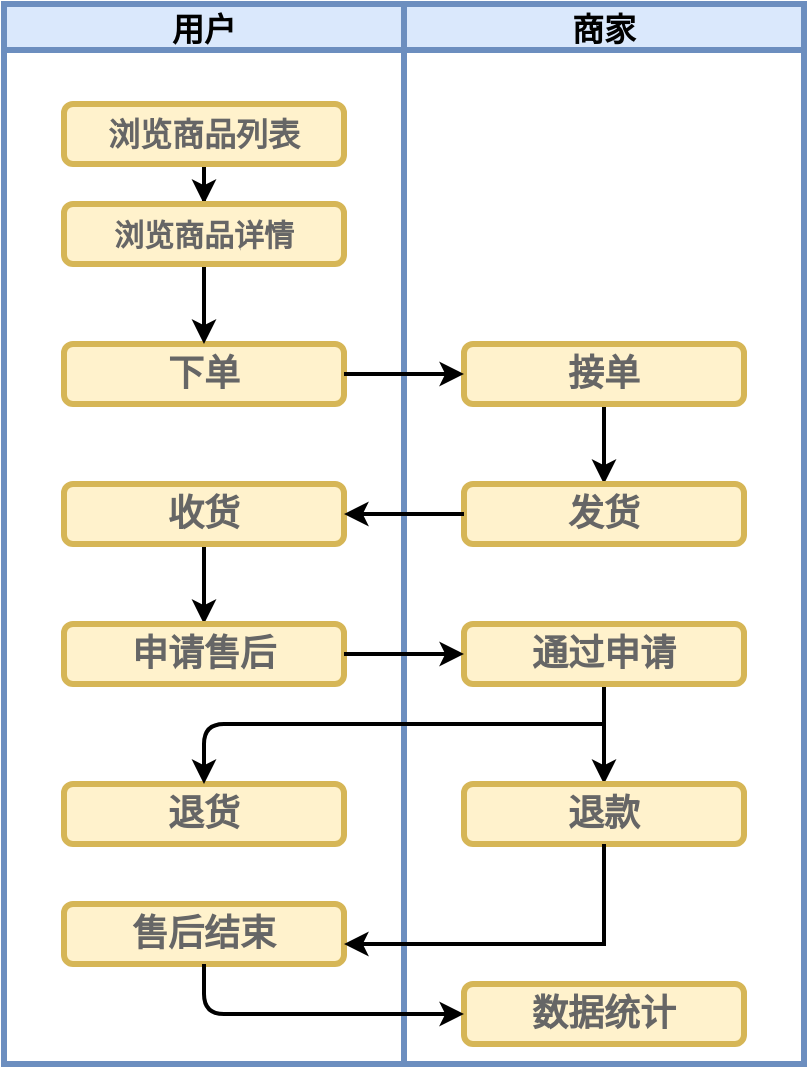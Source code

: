 <mxfile version="14.9.4" type="github" pages="2">
  <diagram id="yK7WY8yQePAWrQRKaD2J" name="Page-1">
    <mxGraphModel dx="586" dy="760" grid="1" gridSize="10" guides="1" tooltips="1" connect="1" arrows="1" fold="1" page="1" pageScale="1" pageWidth="827" pageHeight="1169" math="0" shadow="0">
      <root>
        <mxCell id="0" />
        <mxCell id="1" parent="0" />
        <mxCell id="PDer8FV1GQ8zQtc7awcl-1" value="Vertical Container" style="swimlane;fontSize=16;" parent="1" vertex="1">
          <mxGeometry x="190" y="290" width="200" height="530" as="geometry" />
        </mxCell>
        <mxCell id="PDer8FV1GQ8zQtc7awcl-4" value="&lt;font color=&quot;#666666&quot; size=&quot;1&quot;&gt;&lt;b style=&quot;font-size: 18px&quot;&gt;下单&lt;/b&gt;&lt;/font&gt;" style="rounded=1;whiteSpace=wrap;html=1;fontSize=16;fillColor=#fff2cc;strokeColor=#d6b656;strokeWidth=3;" parent="PDer8FV1GQ8zQtc7awcl-1" vertex="1">
          <mxGeometry x="30" y="170" width="140" height="30" as="geometry" />
        </mxCell>
        <mxCell id="PDer8FV1GQ8zQtc7awcl-23" value="" style="edgeStyle=orthogonalEdgeStyle;rounded=0;orthogonalLoop=1;jettySize=auto;html=1;fontSize=16;strokeWidth=2;" parent="PDer8FV1GQ8zQtc7awcl-1" source="PDer8FV1GQ8zQtc7awcl-8" target="PDer8FV1GQ8zQtc7awcl-19" edge="1">
          <mxGeometry relative="1" as="geometry" />
        </mxCell>
        <mxCell id="PDer8FV1GQ8zQtc7awcl-8" value="&lt;font color=&quot;#666666&quot; size=&quot;1&quot;&gt;&lt;b style=&quot;font-size: 18px&quot;&gt;收货&lt;/b&gt;&lt;/font&gt;" style="rounded=1;whiteSpace=wrap;html=1;fontSize=16;fillColor=#fff2cc;strokeColor=#d6b656;strokeWidth=3;" parent="PDer8FV1GQ8zQtc7awcl-1" vertex="1">
          <mxGeometry x="30" y="240" width="140" height="30" as="geometry" />
        </mxCell>
        <mxCell id="PDer8FV1GQ8zQtc7awcl-13" value="" style="edgeStyle=orthogonalEdgeStyle;rounded=0;orthogonalLoop=1;jettySize=auto;html=1;fontSize=16;strokeWidth=2;" parent="PDer8FV1GQ8zQtc7awcl-1" source="PDer8FV1GQ8zQtc7awcl-9" target="PDer8FV1GQ8zQtc7awcl-12" edge="1">
          <mxGeometry relative="1" as="geometry" />
        </mxCell>
        <mxCell id="PDer8FV1GQ8zQtc7awcl-9" value="&lt;font color=&quot;#666666&quot; size=&quot;1&quot;&gt;&lt;b style=&quot;font-size: 16px&quot;&gt;浏览商品列表&lt;/b&gt;&lt;/font&gt;" style="rounded=1;whiteSpace=wrap;html=1;fontSize=16;fillColor=#fff2cc;strokeColor=#d6b656;strokeWidth=3;" parent="PDer8FV1GQ8zQtc7awcl-1" vertex="1">
          <mxGeometry x="30" y="50" width="140" height="30" as="geometry" />
        </mxCell>
        <mxCell id="PDer8FV1GQ8zQtc7awcl-14" value="" style="edgeStyle=orthogonalEdgeStyle;rounded=0;orthogonalLoop=1;jettySize=auto;html=1;fontSize=16;strokeWidth=2;" parent="PDer8FV1GQ8zQtc7awcl-1" source="PDer8FV1GQ8zQtc7awcl-12" edge="1">
          <mxGeometry relative="1" as="geometry">
            <mxPoint x="100" y="170" as="targetPoint" />
          </mxGeometry>
        </mxCell>
        <mxCell id="PDer8FV1GQ8zQtc7awcl-12" value="&lt;font color=&quot;#666666&quot; size=&quot;1&quot;&gt;&lt;b style=&quot;font-size: 15px&quot;&gt;浏览商品详情&lt;/b&gt;&lt;/font&gt;" style="rounded=1;whiteSpace=wrap;html=1;fontSize=16;fillColor=#fff2cc;strokeColor=#d6b656;strokeWidth=3;" parent="PDer8FV1GQ8zQtc7awcl-1" vertex="1">
          <mxGeometry x="30" y="100" width="140" height="30" as="geometry" />
        </mxCell>
        <mxCell id="PDer8FV1GQ8zQtc7awcl-19" value="&lt;font color=&quot;#666666&quot; style=&quot;font-size: 18px;&quot;&gt;&lt;span style=&quot;font-size: 18px;&quot;&gt;&lt;b style=&quot;font-size: 18px;&quot;&gt;申请售后&lt;/b&gt;&lt;/span&gt;&lt;/font&gt;" style="rounded=1;whiteSpace=wrap;html=1;fontSize=18;fillColor=#fff2cc;strokeColor=#d6b656;strokeWidth=3;" parent="PDer8FV1GQ8zQtc7awcl-1" vertex="1">
          <mxGeometry x="30" y="310" width="140" height="30" as="geometry" />
        </mxCell>
        <mxCell id="PDer8FV1GQ8zQtc7awcl-22" value="&lt;font color=&quot;#666666&quot; style=&quot;font-size: 18px;&quot;&gt;&lt;b style=&quot;font-size: 18px;&quot;&gt;退货&lt;/b&gt;&lt;/font&gt;" style="rounded=1;whiteSpace=wrap;html=1;fontSize=18;fillColor=#fff2cc;strokeColor=#d6b656;strokeWidth=3;" parent="PDer8FV1GQ8zQtc7awcl-1" vertex="1">
          <mxGeometry x="30" y="390" width="140" height="30" as="geometry" />
        </mxCell>
        <mxCell id="PDer8FV1GQ8zQtc7awcl-27" value="&lt;font color=&quot;#666666&quot; style=&quot;font-size: 18px&quot;&gt;&lt;b style=&quot;font-size: 18px&quot;&gt;售后结束&lt;/b&gt;&lt;/font&gt;" style="rounded=1;whiteSpace=wrap;html=1;fontSize=18;fillColor=#fff2cc;strokeColor=#d6b656;strokeWidth=3;" parent="PDer8FV1GQ8zQtc7awcl-1" vertex="1">
          <mxGeometry x="30" y="450" width="140" height="30" as="geometry" />
        </mxCell>
        <mxCell id="PDer8FV1GQ8zQtc7awcl-2" value="用户" style="swimlane;fontSize=16;fillColor=#dae8fc;strokeColor=#6c8ebf;strokeWidth=3;" parent="1" vertex="1">
          <mxGeometry x="190" y="290" width="200" height="530" as="geometry" />
        </mxCell>
        <mxCell id="PDer8FV1GQ8zQtc7awcl-3" value="商家" style="swimlane;startSize=23;fontSize=16;fillColor=#dae8fc;strokeColor=#6c8ebf;strokeWidth=3;" parent="1" vertex="1">
          <mxGeometry x="390" y="290" width="200" height="530" as="geometry" />
        </mxCell>
        <mxCell id="PDer8FV1GQ8zQtc7awcl-17" value="" style="edgeStyle=orthogonalEdgeStyle;rounded=0;orthogonalLoop=1;jettySize=auto;html=1;fontSize=16;strokeWidth=2;" parent="PDer8FV1GQ8zQtc7awcl-3" source="PDer8FV1GQ8zQtc7awcl-6" target="PDer8FV1GQ8zQtc7awcl-7" edge="1">
          <mxGeometry relative="1" as="geometry" />
        </mxCell>
        <mxCell id="PDer8FV1GQ8zQtc7awcl-6" value="&lt;font style=&quot;font-size: 18px&quot;&gt;&lt;font color=&quot;#666666&quot; style=&quot;font-size: 18px&quot;&gt;&lt;b&gt;接单&lt;/b&gt;&lt;/font&gt;&lt;/font&gt;" style="rounded=1;whiteSpace=wrap;html=1;fontSize=16;fillColor=#fff2cc;strokeColor=#d6b656;strokeWidth=3;" parent="PDer8FV1GQ8zQtc7awcl-3" vertex="1">
          <mxGeometry x="30" y="170" width="140" height="30" as="geometry" />
        </mxCell>
        <mxCell id="PDer8FV1GQ8zQtc7awcl-7" value="&lt;font color=&quot;#666666&quot; style=&quot;font-size: 18px;&quot;&gt;&lt;span style=&quot;font-size: 18px;&quot;&gt;&lt;b style=&quot;font-size: 18px;&quot;&gt;发货&lt;/b&gt;&lt;/span&gt;&lt;/font&gt;" style="rounded=1;whiteSpace=wrap;html=1;fontSize=18;fillColor=#fff2cc;strokeColor=#d6b656;strokeWidth=3;" parent="PDer8FV1GQ8zQtc7awcl-3" vertex="1">
          <mxGeometry x="30" y="240" width="140" height="30" as="geometry" />
        </mxCell>
        <mxCell id="PDer8FV1GQ8zQtc7awcl-25" value="" style="edgeStyle=orthogonalEdgeStyle;rounded=0;orthogonalLoop=1;jettySize=auto;html=1;fontSize=18;strokeWidth=2;" parent="PDer8FV1GQ8zQtc7awcl-3" source="PDer8FV1GQ8zQtc7awcl-20" target="PDer8FV1GQ8zQtc7awcl-21" edge="1">
          <mxGeometry relative="1" as="geometry" />
        </mxCell>
        <mxCell id="PDer8FV1GQ8zQtc7awcl-20" value="&lt;font color=&quot;#666666&quot; style=&quot;font-size: 18px;&quot;&gt;&lt;span style=&quot;font-size: 18px;&quot;&gt;&lt;b style=&quot;font-size: 18px;&quot;&gt;通过申请&lt;/b&gt;&lt;/span&gt;&lt;/font&gt;" style="rounded=1;whiteSpace=wrap;html=1;fontSize=18;fillColor=#fff2cc;strokeColor=#d6b656;strokeWidth=3;" parent="PDer8FV1GQ8zQtc7awcl-3" vertex="1">
          <mxGeometry x="30" y="310" width="140" height="30" as="geometry" />
        </mxCell>
        <mxCell id="PDer8FV1GQ8zQtc7awcl-21" value="&lt;font color=&quot;#666666&quot; style=&quot;font-size: 18px;&quot;&gt;&lt;b style=&quot;font-size: 18px;&quot;&gt;退款&lt;/b&gt;&lt;/font&gt;" style="rounded=1;whiteSpace=wrap;html=1;fontSize=18;fillColor=#fff2cc;strokeColor=#d6b656;strokeWidth=3;" parent="PDer8FV1GQ8zQtc7awcl-3" vertex="1">
          <mxGeometry x="30" y="390" width="140" height="30" as="geometry" />
        </mxCell>
        <mxCell id="PDer8FV1GQ8zQtc7awcl-28" value="&lt;font color=&quot;#666666&quot; style=&quot;font-size: 18px&quot;&gt;&lt;b style=&quot;font-size: 18px&quot;&gt;数据统计&lt;/b&gt;&lt;/font&gt;" style="rounded=1;whiteSpace=wrap;html=1;fontSize=18;fillColor=#fff2cc;strokeColor=#d6b656;strokeWidth=3;" parent="PDer8FV1GQ8zQtc7awcl-3" vertex="1">
          <mxGeometry x="30" y="490" width="140" height="30" as="geometry" />
        </mxCell>
        <mxCell id="PDer8FV1GQ8zQtc7awcl-16" value="" style="edgeStyle=orthogonalEdgeStyle;rounded=0;orthogonalLoop=1;jettySize=auto;html=1;fontSize=16;strokeWidth=2;" parent="1" source="PDer8FV1GQ8zQtc7awcl-4" target="PDer8FV1GQ8zQtc7awcl-6" edge="1">
          <mxGeometry relative="1" as="geometry" />
        </mxCell>
        <mxCell id="PDer8FV1GQ8zQtc7awcl-18" value="" style="edgeStyle=orthogonalEdgeStyle;rounded=0;orthogonalLoop=1;jettySize=auto;html=1;fontSize=16;strokeWidth=2;" parent="1" source="PDer8FV1GQ8zQtc7awcl-7" target="PDer8FV1GQ8zQtc7awcl-8" edge="1">
          <mxGeometry relative="1" as="geometry" />
        </mxCell>
        <mxCell id="PDer8FV1GQ8zQtc7awcl-24" value="" style="edgeStyle=orthogonalEdgeStyle;rounded=0;orthogonalLoop=1;jettySize=auto;html=1;fontSize=18;strokeWidth=2;" parent="1" source="PDer8FV1GQ8zQtc7awcl-19" target="PDer8FV1GQ8zQtc7awcl-20" edge="1">
          <mxGeometry relative="1" as="geometry" />
        </mxCell>
        <mxCell id="PDer8FV1GQ8zQtc7awcl-26" value="" style="endArrow=classic;html=1;fontSize=18;strokeWidth=2;" parent="1" edge="1">
          <mxGeometry width="50" height="50" relative="1" as="geometry">
            <mxPoint x="490" y="650" as="sourcePoint" />
            <mxPoint x="290" y="680" as="targetPoint" />
            <Array as="points">
              <mxPoint x="290" y="650" />
            </Array>
          </mxGeometry>
        </mxCell>
        <mxCell id="PDer8FV1GQ8zQtc7awcl-30" value="" style="edgeStyle=orthogonalEdgeStyle;rounded=0;orthogonalLoop=1;jettySize=auto;html=1;fontSize=18;strokeWidth=2;" parent="1" source="PDer8FV1GQ8zQtc7awcl-21" edge="1">
          <mxGeometry relative="1" as="geometry">
            <mxPoint x="360" y="760" as="targetPoint" />
            <Array as="points">
              <mxPoint x="490" y="760" />
            </Array>
          </mxGeometry>
        </mxCell>
        <mxCell id="PDer8FV1GQ8zQtc7awcl-31" value="" style="endArrow=classic;html=1;fontSize=18;strokeWidth=2;exitX=0.5;exitY=1;exitDx=0;exitDy=0;entryX=0;entryY=0.5;entryDx=0;entryDy=0;" parent="1" source="PDer8FV1GQ8zQtc7awcl-27" target="PDer8FV1GQ8zQtc7awcl-28" edge="1">
          <mxGeometry width="50" height="50" relative="1" as="geometry">
            <mxPoint x="350" y="680" as="sourcePoint" />
            <mxPoint x="400" y="630" as="targetPoint" />
            <Array as="points">
              <mxPoint x="290" y="795" />
            </Array>
          </mxGeometry>
        </mxCell>
      </root>
    </mxGraphModel>
  </diagram>
  <diagram id="41G2KoP_Xk40Ob-Fhss_" name="Page-2">
    <mxGraphModel dx="837" dy="999" grid="1" gridSize="10" guides="1" tooltips="1" connect="1" arrows="1" fold="1" page="1" pageScale="1" pageWidth="827" pageHeight="1169" math="0" shadow="0">
      <root>
        <mxCell id="E8oFrd6z1FRIwgpaKKsD-0" />
        <mxCell id="E8oFrd6z1FRIwgpaKKsD-1" parent="E8oFrd6z1FRIwgpaKKsD-0" />
        <mxCell id="E8oFrd6z1FRIwgpaKKsD-3" value="&lt;span style=&quot;font-size: 16px&quot;&gt;&lt;b&gt;活动聚合页&lt;/b&gt;&lt;/span&gt;" style="rounded=1;whiteSpace=wrap;html=1;" vertex="1" parent="E8oFrd6z1FRIwgpaKKsD-1">
          <mxGeometry x="60" y="240" width="100" height="40" as="geometry" />
        </mxCell>
        <mxCell id="E8oFrd6z1FRIwgpaKKsD-4" value="&lt;span style=&quot;font-size: 16px&quot;&gt;&lt;b&gt;商品收藏&lt;/b&gt;&lt;/span&gt;" style="rounded=1;whiteSpace=wrap;html=1;fontColor=#CC0000;" vertex="1" parent="E8oFrd6z1FRIwgpaKKsD-1">
          <mxGeometry x="60" y="300" width="100" height="40" as="geometry" />
        </mxCell>
        <mxCell id="E8oFrd6z1FRIwgpaKKsD-5" value="&lt;span style=&quot;font-size: 16px&quot;&gt;&lt;b&gt;店铺收藏&lt;/b&gt;&lt;/span&gt;" style="rounded=1;whiteSpace=wrap;html=1;fontColor=#CC0000;" vertex="1" parent="E8oFrd6z1FRIwgpaKKsD-1">
          <mxGeometry x="60" y="360" width="100" height="40" as="geometry" />
        </mxCell>
        <mxCell id="E8oFrd6z1FRIwgpaKKsD-6" value="&lt;span style=&quot;font-size: 16px&quot;&gt;&lt;b&gt;关注品牌&lt;/b&gt;&lt;/span&gt;" style="rounded=1;whiteSpace=wrap;html=1;fontColor=#CC0000;" vertex="1" parent="E8oFrd6z1FRIwgpaKKsD-1">
          <mxGeometry x="60" y="420" width="100" height="40" as="geometry" />
        </mxCell>
        <mxCell id="E8oFrd6z1FRIwgpaKKsD-7" value="&lt;span style=&quot;font-size: 16px&quot;&gt;&lt;b&gt;我的足迹&lt;/b&gt;&lt;/span&gt;" style="rounded=1;whiteSpace=wrap;html=1;fontColor=#660066;" vertex="1" parent="E8oFrd6z1FRIwgpaKKsD-1">
          <mxGeometry x="60" y="480" width="100" height="40" as="geometry" />
        </mxCell>
        <mxCell id="E8oFrd6z1FRIwgpaKKsD-9" value="&lt;span style=&quot;font-size: 16px&quot;&gt;&lt;b&gt;我的订单&lt;/b&gt;&lt;/span&gt;" style="rounded=1;whiteSpace=wrap;html=1;fontColor=#660066;" vertex="1" parent="E8oFrd6z1FRIwgpaKKsD-1">
          <mxGeometry x="60" y="540" width="100" height="40" as="geometry" />
        </mxCell>
        <mxCell id="E8oFrd6z1FRIwgpaKKsD-10" value="&lt;span style=&quot;font-size: 16px&quot;&gt;&lt;b&gt;购物车&lt;/b&gt;&lt;/span&gt;" style="rounded=1;whiteSpace=wrap;html=1;fontColor=#007FFF;" vertex="1" parent="E8oFrd6z1FRIwgpaKKsD-1">
          <mxGeometry x="60" y="600" width="100" height="40" as="geometry" />
        </mxCell>
        <mxCell id="E8oFrd6z1FRIwgpaKKsD-11" value="&lt;span style=&quot;font-size: 16px&quot;&gt;&lt;b&gt;关注&lt;/b&gt;&lt;/span&gt;" style="rounded=1;whiteSpace=wrap;html=1;fontColor=#007FFF;" vertex="1" parent="E8oFrd6z1FRIwgpaKKsD-1">
          <mxGeometry x="60" y="660" width="100" height="40" as="geometry" />
        </mxCell>
        <mxCell id="E8oFrd6z1FRIwgpaKKsD-12" value="商品资源露出" style="swimlane;fontSize=18;startSize=30;fillColor=#bac8d3;strokeColor=#23445d;" vertex="1" parent="E8oFrd6z1FRIwgpaKKsD-1">
          <mxGeometry x="30" y="130" width="160" height="590" as="geometry" />
        </mxCell>
        <mxCell id="E8oFrd6z1FRIwgpaKKsD-2" value="&lt;font style=&quot;font-size: 16px&quot;&gt;&lt;b&gt;搜索/列表&lt;/b&gt;&lt;/font&gt;" style="rounded=1;whiteSpace=wrap;html=1;" vertex="1" parent="E8oFrd6z1FRIwgpaKKsD-12">
          <mxGeometry x="30" y="50" width="100" height="40" as="geometry" />
        </mxCell>
        <mxCell id="E8oFrd6z1FRIwgpaKKsD-13" value="&lt;b&gt;三级页面/&lt;br&gt;商品展示&lt;/b&gt;" style="rounded=0;whiteSpace=wrap;html=1;fontSize=18;fillColor=#d0cee2;strokeColor=#56517e;" vertex="1" parent="E8oFrd6z1FRIwgpaKKsD-1">
          <mxGeometry x="270" y="210" width="120" height="60" as="geometry" />
        </mxCell>
        <mxCell id="E8oFrd6z1FRIwgpaKKsD-14" value="" style="endArrow=classic;html=1;fontSize=18;fontColor=#660066;exitX=1;exitY=0.5;exitDx=0;exitDy=0;strokeWidth=2;entryX=0;entryY=0.25;entryDx=0;entryDy=0;" edge="1" parent="E8oFrd6z1FRIwgpaKKsD-1" source="E8oFrd6z1FRIwgpaKKsD-2" target="E8oFrd6z1FRIwgpaKKsD-13">
          <mxGeometry width="50" height="50" relative="1" as="geometry">
            <mxPoint x="280" y="400" as="sourcePoint" />
            <mxPoint x="290" y="280" as="targetPoint" />
          </mxGeometry>
        </mxCell>
        <mxCell id="E8oFrd6z1FRIwgpaKKsD-15" value="" style="endArrow=classic;html=1;fontSize=18;fontColor=#660066;exitX=1;exitY=0.5;exitDx=0;exitDy=0;entryX=0;entryY=0.25;entryDx=0;entryDy=0;strokeWidth=2;" edge="1" parent="E8oFrd6z1FRIwgpaKKsD-1" source="E8oFrd6z1FRIwgpaKKsD-3" target="E8oFrd6z1FRIwgpaKKsD-13">
          <mxGeometry width="50" height="50" relative="1" as="geometry">
            <mxPoint x="280" y="400" as="sourcePoint" />
            <mxPoint x="330" y="350" as="targetPoint" />
          </mxGeometry>
        </mxCell>
        <mxCell id="E8oFrd6z1FRIwgpaKKsD-16" value="" style="endArrow=classic;html=1;fontSize=18;fontColor=#660066;exitX=1;exitY=0.5;exitDx=0;exitDy=0;entryX=0;entryY=0.5;entryDx=0;entryDy=0;strokeWidth=2;" edge="1" parent="E8oFrd6z1FRIwgpaKKsD-1" source="E8oFrd6z1FRIwgpaKKsD-5" target="E8oFrd6z1FRIwgpaKKsD-13">
          <mxGeometry width="50" height="50" relative="1" as="geometry">
            <mxPoint x="170" y="270" as="sourcePoint" />
            <mxPoint x="290" y="295" as="targetPoint" />
          </mxGeometry>
        </mxCell>
        <mxCell id="E8oFrd6z1FRIwgpaKKsD-17" value="" style="endArrow=classic;html=1;fontSize=18;fontColor=#660066;exitX=1;exitY=0.5;exitDx=0;exitDy=0;entryX=0;entryY=0.5;entryDx=0;entryDy=0;strokeWidth=2;" edge="1" parent="E8oFrd6z1FRIwgpaKKsD-1" source="E8oFrd6z1FRIwgpaKKsD-7" target="E8oFrd6z1FRIwgpaKKsD-13">
          <mxGeometry width="50" height="50" relative="1" as="geometry">
            <mxPoint x="170" y="390" as="sourcePoint" />
            <mxPoint x="304" y="310" as="targetPoint" />
          </mxGeometry>
        </mxCell>
        <mxCell id="E8oFrd6z1FRIwgpaKKsD-18" value="" style="endArrow=classic;html=1;fontSize=18;fontColor=#660066;exitX=1;exitY=0.5;exitDx=0;exitDy=0;entryX=0;entryY=0.5;entryDx=0;entryDy=0;strokeWidth=2;" edge="1" parent="E8oFrd6z1FRIwgpaKKsD-1" source="E8oFrd6z1FRIwgpaKKsD-11" target="E8oFrd6z1FRIwgpaKKsD-13">
          <mxGeometry width="50" height="50" relative="1" as="geometry">
            <mxPoint x="170" y="510" as="sourcePoint" />
            <mxPoint x="290" y="330" as="targetPoint" />
          </mxGeometry>
        </mxCell>
        <mxCell id="E8oFrd6z1FRIwgpaKKsD-19" value="&lt;b&gt;四级页面/&lt;br&gt;商品详情页&lt;/b&gt;" style="rounded=0;whiteSpace=wrap;html=1;fontSize=18;fillColor=#d0cee2;strokeColor=#56517e;" vertex="1" parent="E8oFrd6z1FRIwgpaKKsD-1">
          <mxGeometry x="354" y="420" width="120" height="60" as="geometry" />
        </mxCell>
        <mxCell id="E8oFrd6z1FRIwgpaKKsD-20" value="" style="endArrow=classic;html=1;fontSize=18;fontColor=#660066;strokeWidth=2;exitX=1;exitY=0.5;exitDx=0;exitDy=0;entryX=0;entryY=0.25;entryDx=0;entryDy=0;strokeColor=#999900;" edge="1" parent="E8oFrd6z1FRIwgpaKKsD-1" source="E8oFrd6z1FRIwgpaKKsD-4" target="E8oFrd6z1FRIwgpaKKsD-19">
          <mxGeometry width="50" height="50" relative="1" as="geometry">
            <mxPoint x="280" y="400" as="sourcePoint" />
            <mxPoint x="330" y="350" as="targetPoint" />
          </mxGeometry>
        </mxCell>
        <mxCell id="E8oFrd6z1FRIwgpaKKsD-21" value="" style="endArrow=classic;html=1;fontSize=18;fontColor=#660066;strokeWidth=2;entryX=0;entryY=0.25;entryDx=0;entryDy=0;exitX=1;exitY=0.5;exitDx=0;exitDy=0;strokeColor=#999900;" edge="1" parent="E8oFrd6z1FRIwgpaKKsD-1" source="E8oFrd6z1FRIwgpaKKsD-5" target="E8oFrd6z1FRIwgpaKKsD-19">
          <mxGeometry width="50" height="50" relative="1" as="geometry">
            <mxPoint x="170" y="380" as="sourcePoint" />
            <mxPoint x="304" y="485" as="targetPoint" />
          </mxGeometry>
        </mxCell>
        <mxCell id="E8oFrd6z1FRIwgpaKKsD-22" value="" style="endArrow=classic;html=1;fontSize=18;fontColor=#660066;strokeWidth=2;entryX=0;entryY=0.5;entryDx=0;entryDy=0;strokeColor=#999900;" edge="1" parent="E8oFrd6z1FRIwgpaKKsD-1" target="E8oFrd6z1FRIwgpaKKsD-19">
          <mxGeometry width="50" height="50" relative="1" as="geometry">
            <mxPoint x="160" y="500" as="sourcePoint" />
            <mxPoint x="304" y="485" as="targetPoint" />
          </mxGeometry>
        </mxCell>
        <mxCell id="E8oFrd6z1FRIwgpaKKsD-23" value="" style="endArrow=classic;html=1;fontSize=18;fontColor=#660066;strokeWidth=2;entryX=0;entryY=0.5;entryDx=0;entryDy=0;exitX=1;exitY=0.5;exitDx=0;exitDy=0;strokeColor=#999900;" edge="1" parent="E8oFrd6z1FRIwgpaKKsD-1" source="E8oFrd6z1FRIwgpaKKsD-11" target="E8oFrd6z1FRIwgpaKKsD-19">
          <mxGeometry width="50" height="50" relative="1" as="geometry">
            <mxPoint x="170" y="510" as="sourcePoint" />
            <mxPoint x="304" y="500" as="targetPoint" />
          </mxGeometry>
        </mxCell>
        <mxCell id="E8oFrd6z1FRIwgpaKKsD-24" value="&lt;b&gt;购物车&lt;/b&gt;" style="rhombus;whiteSpace=wrap;html=1;fontSize=18;fillColor=#fad7ac;strokeColor=#b46504;" vertex="1" parent="E8oFrd6z1FRIwgpaKKsD-1">
          <mxGeometry x="530" y="410" width="100" height="80" as="geometry" />
        </mxCell>
        <mxCell id="E8oFrd6z1FRIwgpaKKsD-25" value="" style="endArrow=classic;html=1;fontSize=18;fontColor=#660066;strokeWidth=2;entryX=0;entryY=0.5;entryDx=0;entryDy=0;exitX=1;exitY=0.5;exitDx=0;exitDy=0;strokeColor=#CC6600;" edge="1" parent="E8oFrd6z1FRIwgpaKKsD-1" source="E8oFrd6z1FRIwgpaKKsD-19" target="E8oFrd6z1FRIwgpaKKsD-24">
          <mxGeometry width="50" height="50" relative="1" as="geometry">
            <mxPoint x="450" y="490" as="sourcePoint" />
            <mxPoint x="464" y="440" as="targetPoint" />
          </mxGeometry>
        </mxCell>
        <mxCell id="E8oFrd6z1FRIwgpaKKsD-26" value="" style="endArrow=classic;html=1;fontSize=18;fontColor=#660066;strokeWidth=2;entryX=0.5;entryY=1;entryDx=0;entryDy=0;exitX=1;exitY=0.5;exitDx=0;exitDy=0;strokeColor=#CC6600;" edge="1" parent="E8oFrd6z1FRIwgpaKKsD-1" source="E8oFrd6z1FRIwgpaKKsD-9" target="E8oFrd6z1FRIwgpaKKsD-24">
          <mxGeometry width="50" height="50" relative="1" as="geometry">
            <mxPoint x="440" y="590" as="sourcePoint" />
            <mxPoint x="410" y="350" as="targetPoint" />
            <Array as="points">
              <mxPoint x="580" y="560" />
            </Array>
          </mxGeometry>
        </mxCell>
        <mxCell id="E8oFrd6z1FRIwgpaKKsD-27" value="" style="endArrow=classic;html=1;fontSize=18;fontColor=#660066;strokeWidth=2;exitX=0.5;exitY=1;exitDx=0;exitDy=0;entryX=0.558;entryY=0;entryDx=0;entryDy=0;entryPerimeter=0;strokeColor=#660033;" edge="1" parent="E8oFrd6z1FRIwgpaKKsD-1" source="E8oFrd6z1FRIwgpaKKsD-13" target="E8oFrd6z1FRIwgpaKKsD-19">
          <mxGeometry width="50" height="50" relative="1" as="geometry">
            <mxPoint x="420" y="400" as="sourcePoint" />
            <mxPoint x="470" y="350" as="targetPoint" />
            <Array as="points">
              <mxPoint x="330" y="370" />
              <mxPoint x="421" y="370" />
            </Array>
          </mxGeometry>
        </mxCell>
        <mxCell id="E8oFrd6z1FRIwgpaKKsD-28" value="" style="endArrow=classic;html=1;fontSize=18;fontColor=#660066;strokeWidth=2;entryX=0.5;entryY=0;entryDx=0;entryDy=0;strokeColor=#CC6600;" edge="1" parent="E8oFrd6z1FRIwgpaKKsD-1" target="E8oFrd6z1FRIwgpaKKsD-24">
          <mxGeometry width="50" height="50" relative="1" as="geometry">
            <mxPoint x="160" y="320" as="sourcePoint" />
            <mxPoint x="610" y="310" as="targetPoint" />
            <Array as="points">
              <mxPoint x="580" y="320" />
            </Array>
          </mxGeometry>
        </mxCell>
        <mxCell id="E8oFrd6z1FRIwgpaKKsD-29" value="&lt;b&gt;结算&lt;/b&gt;" style="rounded=1;whiteSpace=wrap;html=1;fontSize=18;fontColor=#660066;" vertex="1" parent="E8oFrd6z1FRIwgpaKKsD-1">
          <mxGeometry x="590" y="660" width="80" height="60" as="geometry" />
        </mxCell>
        <mxCell id="E8oFrd6z1FRIwgpaKKsD-30" value="" style="endArrow=classic;html=1;fontSize=18;fontColor=#660066;strokeWidth=2;exitX=1;exitY=0.5;exitDx=0;exitDy=0;strokeColor=#000099;" edge="1" parent="E8oFrd6z1FRIwgpaKKsD-1" source="E8oFrd6z1FRIwgpaKKsD-24" target="E8oFrd6z1FRIwgpaKKsD-29">
          <mxGeometry width="50" height="50" relative="1" as="geometry">
            <mxPoint x="500" y="400" as="sourcePoint" />
            <mxPoint x="550" y="350" as="targetPoint" />
            <Array as="points" />
          </mxGeometry>
        </mxCell>
        <mxCell id="E8oFrd6z1FRIwgpaKKsD-32" value="" style="endArrow=none;html=1;fontSize=18;fontColor=#660066;strokeWidth=2;exitX=1;exitY=0.5;exitDx=0;exitDy=0;strokeColor=#000099;" edge="1" parent="E8oFrd6z1FRIwgpaKKsD-1" source="E8oFrd6z1FRIwgpaKKsD-10">
          <mxGeometry width="50" height="50" relative="1" as="geometry">
            <mxPoint x="250" y="630" as="sourcePoint" />
            <mxPoint x="630" y="620" as="targetPoint" />
          </mxGeometry>
        </mxCell>
      </root>
    </mxGraphModel>
  </diagram>
</mxfile>

